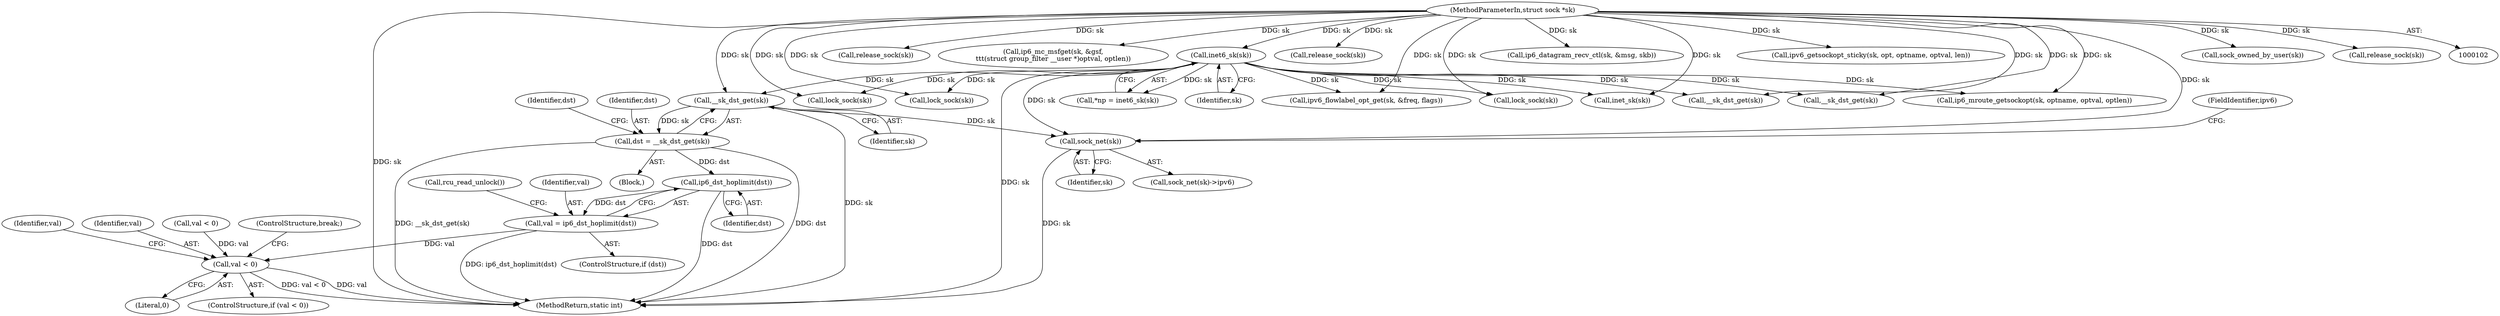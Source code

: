 digraph "0_linux_45f6fad84cc305103b28d73482b344d7f5b76f39_10@pointer" {
"1000806" [label="(Call,__sk_dst_get(sk))"];
"1000113" [label="(Call,inet6_sk(sk))"];
"1000103" [label="(MethodParameterIn,struct sock *sk)"];
"1000804" [label="(Call,dst = __sk_dst_get(sk))"];
"1000812" [label="(Call,ip6_dst_hoplimit(dst))"];
"1000810" [label="(Call,val = ip6_dst_hoplimit(dst))"];
"1000816" [label="(Call,val < 0)"];
"1000824" [label="(Call,sock_net(sk))"];
"1000602" [label="(Call,release_sock(sk))"];
"1000210" [label="(Call,ip6_mc_msfget(sk, &gsf,\n\t\t\t(struct group_filter __user *)optval, optlen))"];
"1000113" [label="(Call,inet6_sk(sk))"];
"1000723" [label="(Call,__sk_dst_get(sk))"];
"1000264" [label="(Call,release_sock(sk))"];
"1000805" [label="(Identifier,dst)"];
"1000818" [label="(Literal,0)"];
"1000584" [label="(Call,lock_sock(sk))"];
"1000820" [label="(Identifier,val)"];
"1000810" [label="(Call,val = ip6_dst_hoplimit(dst))"];
"1000817" [label="(Identifier,val)"];
"1000807" [label="(Identifier,sk)"];
"1000925" [label="(Call,ipv6_flowlabel_opt_get(sk, &freq, flags))"];
"1000802" [label="(Block,)"];
"1000824" [label="(Call,sock_net(sk))"];
"1000806" [label="(Call,__sk_dst_get(sk))"];
"1000825" [label="(Identifier,sk)"];
"1000799" [label="(Call,val < 0)"];
"1000111" [label="(Call,*np = inet6_sk(sk))"];
"1000813" [label="(Identifier,dst)"];
"1000259" [label="(Call,ip6_datagram_recv_ctl(sk, &msg, skb))"];
"1000489" [label="(Call,__sk_dst_get(sk))"];
"1001039" [label="(MethodReturn,static int)"];
"1000596" [label="(Call,ipv6_getsockopt_sticky(sk, opt, optname, optval, len))"];
"1000250" [label="(Call,lock_sock(sk))"];
"1000121" [label="(Call,ip6_mroute_getsockopt(sk, optname, optval, optlen))"];
"1000206" [label="(Call,lock_sock(sk))"];
"1000809" [label="(Identifier,dst)"];
"1000114" [label="(Identifier,sk)"];
"1000103" [label="(MethodParameterIn,struct sock *sk)"];
"1000811" [label="(Identifier,val)"];
"1000823" [label="(Call,sock_net(sk)->ipv6)"];
"1000804" [label="(Call,dst = __sk_dst_get(sk))"];
"1000764" [label="(Call,inet_sk(sk))"];
"1000826" [label="(FieldIdentifier,ipv6)"];
"1000812" [label="(Call,ip6_dst_hoplimit(dst))"];
"1000814" [label="(Call,rcu_read_unlock())"];
"1000816" [label="(Call,val < 0)"];
"1000808" [label="(ControlStructure,if (dst))"];
"1000815" [label="(ControlStructure,if (val < 0))"];
"1000592" [label="(Call,sock_owned_by_user(sk))"];
"1000829" [label="(ControlStructure,break;)"];
"1000218" [label="(Call,release_sock(sk))"];
"1000806" -> "1000804"  [label="AST: "];
"1000806" -> "1000807"  [label="CFG: "];
"1000807" -> "1000806"  [label="AST: "];
"1000804" -> "1000806"  [label="CFG: "];
"1000806" -> "1001039"  [label="DDG: sk"];
"1000806" -> "1000804"  [label="DDG: sk"];
"1000113" -> "1000806"  [label="DDG: sk"];
"1000103" -> "1000806"  [label="DDG: sk"];
"1000806" -> "1000824"  [label="DDG: sk"];
"1000113" -> "1000111"  [label="AST: "];
"1000113" -> "1000114"  [label="CFG: "];
"1000114" -> "1000113"  [label="AST: "];
"1000111" -> "1000113"  [label="CFG: "];
"1000113" -> "1001039"  [label="DDG: sk"];
"1000113" -> "1000111"  [label="DDG: sk"];
"1000103" -> "1000113"  [label="DDG: sk"];
"1000113" -> "1000121"  [label="DDG: sk"];
"1000113" -> "1000206"  [label="DDG: sk"];
"1000113" -> "1000250"  [label="DDG: sk"];
"1000113" -> "1000489"  [label="DDG: sk"];
"1000113" -> "1000584"  [label="DDG: sk"];
"1000113" -> "1000723"  [label="DDG: sk"];
"1000113" -> "1000764"  [label="DDG: sk"];
"1000113" -> "1000824"  [label="DDG: sk"];
"1000113" -> "1000925"  [label="DDG: sk"];
"1000103" -> "1000102"  [label="AST: "];
"1000103" -> "1001039"  [label="DDG: sk"];
"1000103" -> "1000121"  [label="DDG: sk"];
"1000103" -> "1000206"  [label="DDG: sk"];
"1000103" -> "1000210"  [label="DDG: sk"];
"1000103" -> "1000218"  [label="DDG: sk"];
"1000103" -> "1000250"  [label="DDG: sk"];
"1000103" -> "1000259"  [label="DDG: sk"];
"1000103" -> "1000264"  [label="DDG: sk"];
"1000103" -> "1000489"  [label="DDG: sk"];
"1000103" -> "1000584"  [label="DDG: sk"];
"1000103" -> "1000592"  [label="DDG: sk"];
"1000103" -> "1000596"  [label="DDG: sk"];
"1000103" -> "1000602"  [label="DDG: sk"];
"1000103" -> "1000723"  [label="DDG: sk"];
"1000103" -> "1000764"  [label="DDG: sk"];
"1000103" -> "1000824"  [label="DDG: sk"];
"1000103" -> "1000925"  [label="DDG: sk"];
"1000804" -> "1000802"  [label="AST: "];
"1000805" -> "1000804"  [label="AST: "];
"1000809" -> "1000804"  [label="CFG: "];
"1000804" -> "1001039"  [label="DDG: dst"];
"1000804" -> "1001039"  [label="DDG: __sk_dst_get(sk)"];
"1000804" -> "1000812"  [label="DDG: dst"];
"1000812" -> "1000810"  [label="AST: "];
"1000812" -> "1000813"  [label="CFG: "];
"1000813" -> "1000812"  [label="AST: "];
"1000810" -> "1000812"  [label="CFG: "];
"1000812" -> "1001039"  [label="DDG: dst"];
"1000812" -> "1000810"  [label="DDG: dst"];
"1000810" -> "1000808"  [label="AST: "];
"1000811" -> "1000810"  [label="AST: "];
"1000814" -> "1000810"  [label="CFG: "];
"1000810" -> "1001039"  [label="DDG: ip6_dst_hoplimit(dst)"];
"1000810" -> "1000816"  [label="DDG: val"];
"1000816" -> "1000815"  [label="AST: "];
"1000816" -> "1000818"  [label="CFG: "];
"1000817" -> "1000816"  [label="AST: "];
"1000818" -> "1000816"  [label="AST: "];
"1000820" -> "1000816"  [label="CFG: "];
"1000829" -> "1000816"  [label="CFG: "];
"1000816" -> "1001039"  [label="DDG: val < 0"];
"1000816" -> "1001039"  [label="DDG: val"];
"1000799" -> "1000816"  [label="DDG: val"];
"1000824" -> "1000823"  [label="AST: "];
"1000824" -> "1000825"  [label="CFG: "];
"1000825" -> "1000824"  [label="AST: "];
"1000826" -> "1000824"  [label="CFG: "];
"1000824" -> "1001039"  [label="DDG: sk"];
}
